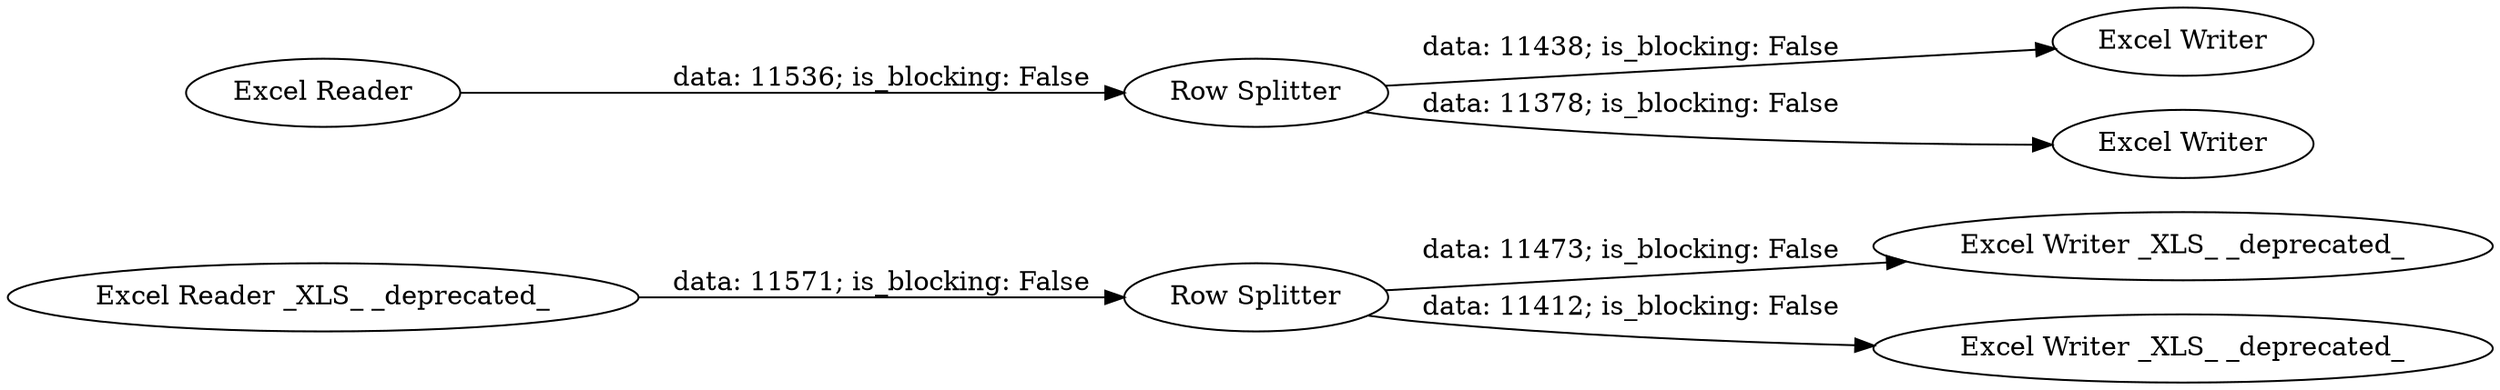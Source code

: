 digraph {
	"8123724772835825436_88" [label="Row Splitter"]
	"8123724772835825436_89" [label="Row Splitter"]
	"8123724772835825436_90" [label="Excel Writer"]
	"8123724772835825436_91" [label="Excel Writer _XLS_ _deprecated_"]
	"8123724772835825436_86" [label="Excel Writer"]
	"8123724772835825436_77" [label="Excel Reader"]
	"8123724772835825436_84" [label="Excel Writer _XLS_ _deprecated_"]
	"8123724772835825436_3" [label="Excel Reader _XLS_ _deprecated_"]
	"8123724772835825436_77" -> "8123724772835825436_89" [label="data: 11536; is_blocking: False"]
	"8123724772835825436_89" -> "8123724772835825436_90" [label="data: 11438; is_blocking: False"]
	"8123724772835825436_89" -> "8123724772835825436_86" [label="data: 11378; is_blocking: False"]
	"8123724772835825436_88" -> "8123724772835825436_91" [label="data: 11473; is_blocking: False"]
	"8123724772835825436_3" -> "8123724772835825436_88" [label="data: 11571; is_blocking: False"]
	"8123724772835825436_88" -> "8123724772835825436_84" [label="data: 11412; is_blocking: False"]
	rankdir=LR
}
